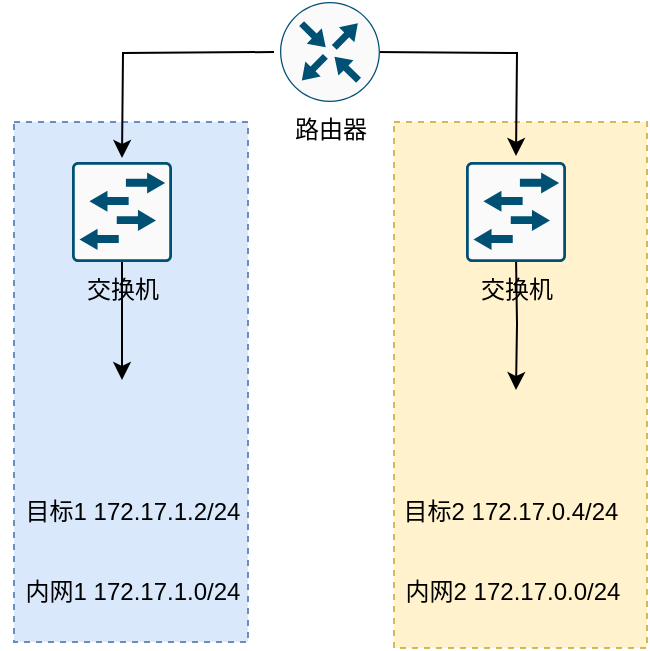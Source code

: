 <mxfile version="21.0.2" type="github">
  <diagram name="第 1 页" id="oN2P9VLXF7pg_zZ2ediw">
    <mxGraphModel dx="1221" dy="629" grid="1" gridSize="10" guides="1" tooltips="1" connect="1" arrows="1" fold="1" page="1" pageScale="1" pageWidth="827" pageHeight="1169" math="0" shadow="0">
      <root>
        <mxCell id="0" />
        <mxCell id="1" parent="0" />
        <mxCell id="hlPtTHn1c3iagaa5-j2K-1" value="" style="rounded=0;whiteSpace=wrap;html=1;dashed=1;fillColor=#fff2cc;strokeColor=#d6b656;" parent="1" vertex="1">
          <mxGeometry x="490" y="80" width="126.5" height="263" as="geometry" />
        </mxCell>
        <mxCell id="hlPtTHn1c3iagaa5-j2K-2" value="" style="rounded=0;whiteSpace=wrap;html=1;dashed=1;fillColor=#dae8fc;strokeColor=#6c8ebf;" parent="1" vertex="1">
          <mxGeometry x="300" y="80" width="117" height="260" as="geometry" />
        </mxCell>
        <mxCell id="hlPtTHn1c3iagaa5-j2K-3" value="" style="shape=image;html=1;verticalAlign=top;verticalLabelPosition=bottom;labelBackgroundColor=#ffffff;imageAspect=0;aspect=fixed;image=https://cdn4.iconfinder.com/data/icons/logos-and-brands/512/97_Docker_logo_logos-128.png" parent="1" vertex="1">
          <mxGeometry x="324" y="209" width="60" height="60" as="geometry" />
        </mxCell>
        <mxCell id="hlPtTHn1c3iagaa5-j2K-11" value="" style="shape=image;html=1;verticalAlign=top;verticalLabelPosition=bottom;labelBackgroundColor=#ffffff;imageAspect=0;aspect=fixed;image=https://cdn4.iconfinder.com/data/icons/logos-and-brands/512/97_Docker_logo_logos-128.png;" parent="1" vertex="1">
          <mxGeometry x="521" y="214" width="60" height="60" as="geometry" />
        </mxCell>
        <mxCell id="T47G0ER0VSsA-wwksDls-1" style="edgeStyle=orthogonalEdgeStyle;rounded=0;orthogonalLoop=1;jettySize=auto;html=1;exitX=0.5;exitY=1;exitDx=0;exitDy=0;exitPerimeter=0;" edge="1" parent="1" target="hlPtTHn1c3iagaa5-j2K-11">
          <mxGeometry relative="1" as="geometry">
            <mxPoint x="551" y="147" as="sourcePoint" />
          </mxGeometry>
        </mxCell>
        <mxCell id="T47G0ER0VSsA-wwksDls-4" style="edgeStyle=orthogonalEdgeStyle;rounded=0;orthogonalLoop=1;jettySize=auto;html=1;exitX=0;exitY=0.5;exitDx=0;exitDy=0;exitPerimeter=0;entryX=0.5;entryY=0;entryDx=0;entryDy=0;entryPerimeter=0;" edge="1" parent="1">
          <mxGeometry relative="1" as="geometry">
            <mxPoint x="430" y="45" as="sourcePoint" />
            <mxPoint x="354" y="98" as="targetPoint" />
          </mxGeometry>
        </mxCell>
        <mxCell id="T47G0ER0VSsA-wwksDls-5" style="edgeStyle=orthogonalEdgeStyle;rounded=0;orthogonalLoop=1;jettySize=auto;html=1;exitX=1;exitY=0.5;exitDx=0;exitDy=0;exitPerimeter=0;entryX=0.5;entryY=0;entryDx=0;entryDy=0;entryPerimeter=0;" edge="1" parent="1">
          <mxGeometry relative="1" as="geometry">
            <mxPoint x="480" y="45" as="sourcePoint" />
            <mxPoint x="551" y="97" as="targetPoint" />
          </mxGeometry>
        </mxCell>
        <mxCell id="hlPtTHn1c3iagaa5-j2K-17" style="edgeStyle=orthogonalEdgeStyle;rounded=0;orthogonalLoop=1;jettySize=auto;html=1;exitX=0.5;exitY=1;exitDx=0;exitDy=0;exitPerimeter=0;endArrow=none;endFill=0;" parent="1" edge="1">
          <mxGeometry relative="1" as="geometry">
            <mxPoint x="455" y="70" as="sourcePoint" />
            <mxPoint x="455" y="70" as="targetPoint" />
          </mxGeometry>
        </mxCell>
        <mxCell id="hlPtTHn1c3iagaa5-j2K-18" value="目标1&amp;nbsp;172.17.1.2/24" style="text;html=1;resizable=0;autosize=1;align=center;verticalAlign=middle;points=[];fillColor=none;strokeColor=none;rounded=0;dashed=1;" parent="1" vertex="1">
          <mxGeometry x="293.5" y="260" width="130" height="30" as="geometry" />
        </mxCell>
        <mxCell id="hlPtTHn1c3iagaa5-j2K-19" value="目标2&amp;nbsp;172.17.0.4/24" style="text;html=1;resizable=0;autosize=1;align=center;verticalAlign=middle;points=[];fillColor=none;strokeColor=none;rounded=0;dashed=1;" parent="1" vertex="1">
          <mxGeometry x="483" y="260" width="130" height="30" as="geometry" />
        </mxCell>
        <mxCell id="T47G0ER0VSsA-wwksDls-6" value="内网1&amp;nbsp;172.17.1.0/24" style="text;html=1;resizable=0;autosize=1;align=center;verticalAlign=middle;points=[];fillColor=none;strokeColor=none;rounded=0;dashed=1;" vertex="1" parent="1">
          <mxGeometry x="294" y="300" width="130" height="30" as="geometry" />
        </mxCell>
        <mxCell id="T47G0ER0VSsA-wwksDls-7" value="内网2&amp;nbsp;172.17.0.0/24" style="text;html=1;resizable=0;autosize=1;align=center;verticalAlign=middle;points=[];fillColor=none;strokeColor=none;rounded=0;dashed=1;" vertex="1" parent="1">
          <mxGeometry x="484.25" y="300" width="130" height="30" as="geometry" />
        </mxCell>
        <mxCell id="T47G0ER0VSsA-wwksDls-8" value="路由器" style="points=[[0.5,0,0],[1,0.5,0],[0.5,1,0],[0,0.5,0],[0.145,0.145,0],[0.856,0.145,0],[0.855,0.856,0],[0.145,0.855,0]];verticalLabelPosition=bottom;html=1;verticalAlign=top;aspect=fixed;align=center;pointerEvents=1;shape=mxgraph.cisco19.rect;prIcon=router;fillColor=#FAFAFA;strokeColor=#005073;" vertex="1" parent="1">
          <mxGeometry x="433" y="20" width="50" height="50" as="geometry" />
        </mxCell>
        <mxCell id="T47G0ER0VSsA-wwksDls-11" style="edgeStyle=orthogonalEdgeStyle;rounded=0;orthogonalLoop=1;jettySize=auto;html=1;exitX=0.5;exitY=1;exitDx=0;exitDy=0;exitPerimeter=0;" edge="1" parent="1" source="T47G0ER0VSsA-wwksDls-9" target="hlPtTHn1c3iagaa5-j2K-3">
          <mxGeometry relative="1" as="geometry" />
        </mxCell>
        <mxCell id="T47G0ER0VSsA-wwksDls-9" value="交换机" style="points=[[0.015,0.015,0],[0.985,0.015,0],[0.985,0.985,0],[0.015,0.985,0],[0.25,0,0],[0.5,0,0],[0.75,0,0],[1,0.25,0],[1,0.5,0],[1,0.75,0],[0.75,1,0],[0.5,1,0],[0.25,1,0],[0,0.75,0],[0,0.5,0],[0,0.25,0]];verticalLabelPosition=bottom;html=1;verticalAlign=top;aspect=fixed;align=center;pointerEvents=1;shape=mxgraph.cisco19.rect;prIcon=l2_switch;fillColor=#FAFAFA;strokeColor=#005073;" vertex="1" parent="1">
          <mxGeometry x="329" y="100" width="50" height="50" as="geometry" />
        </mxCell>
        <mxCell id="T47G0ER0VSsA-wwksDls-10" value="交换机" style="points=[[0.015,0.015,0],[0.985,0.015,0],[0.985,0.985,0],[0.015,0.985,0],[0.25,0,0],[0.5,0,0],[0.75,0,0],[1,0.25,0],[1,0.5,0],[1,0.75,0],[0.75,1,0],[0.5,1,0],[0.25,1,0],[0,0.75,0],[0,0.5,0],[0,0.25,0]];verticalLabelPosition=bottom;html=1;verticalAlign=top;aspect=fixed;align=center;pointerEvents=1;shape=mxgraph.cisco19.rect;prIcon=l2_switch;fillColor=#FAFAFA;strokeColor=#005073;" vertex="1" parent="1">
          <mxGeometry x="526" y="100" width="50" height="50" as="geometry" />
        </mxCell>
      </root>
    </mxGraphModel>
  </diagram>
</mxfile>
